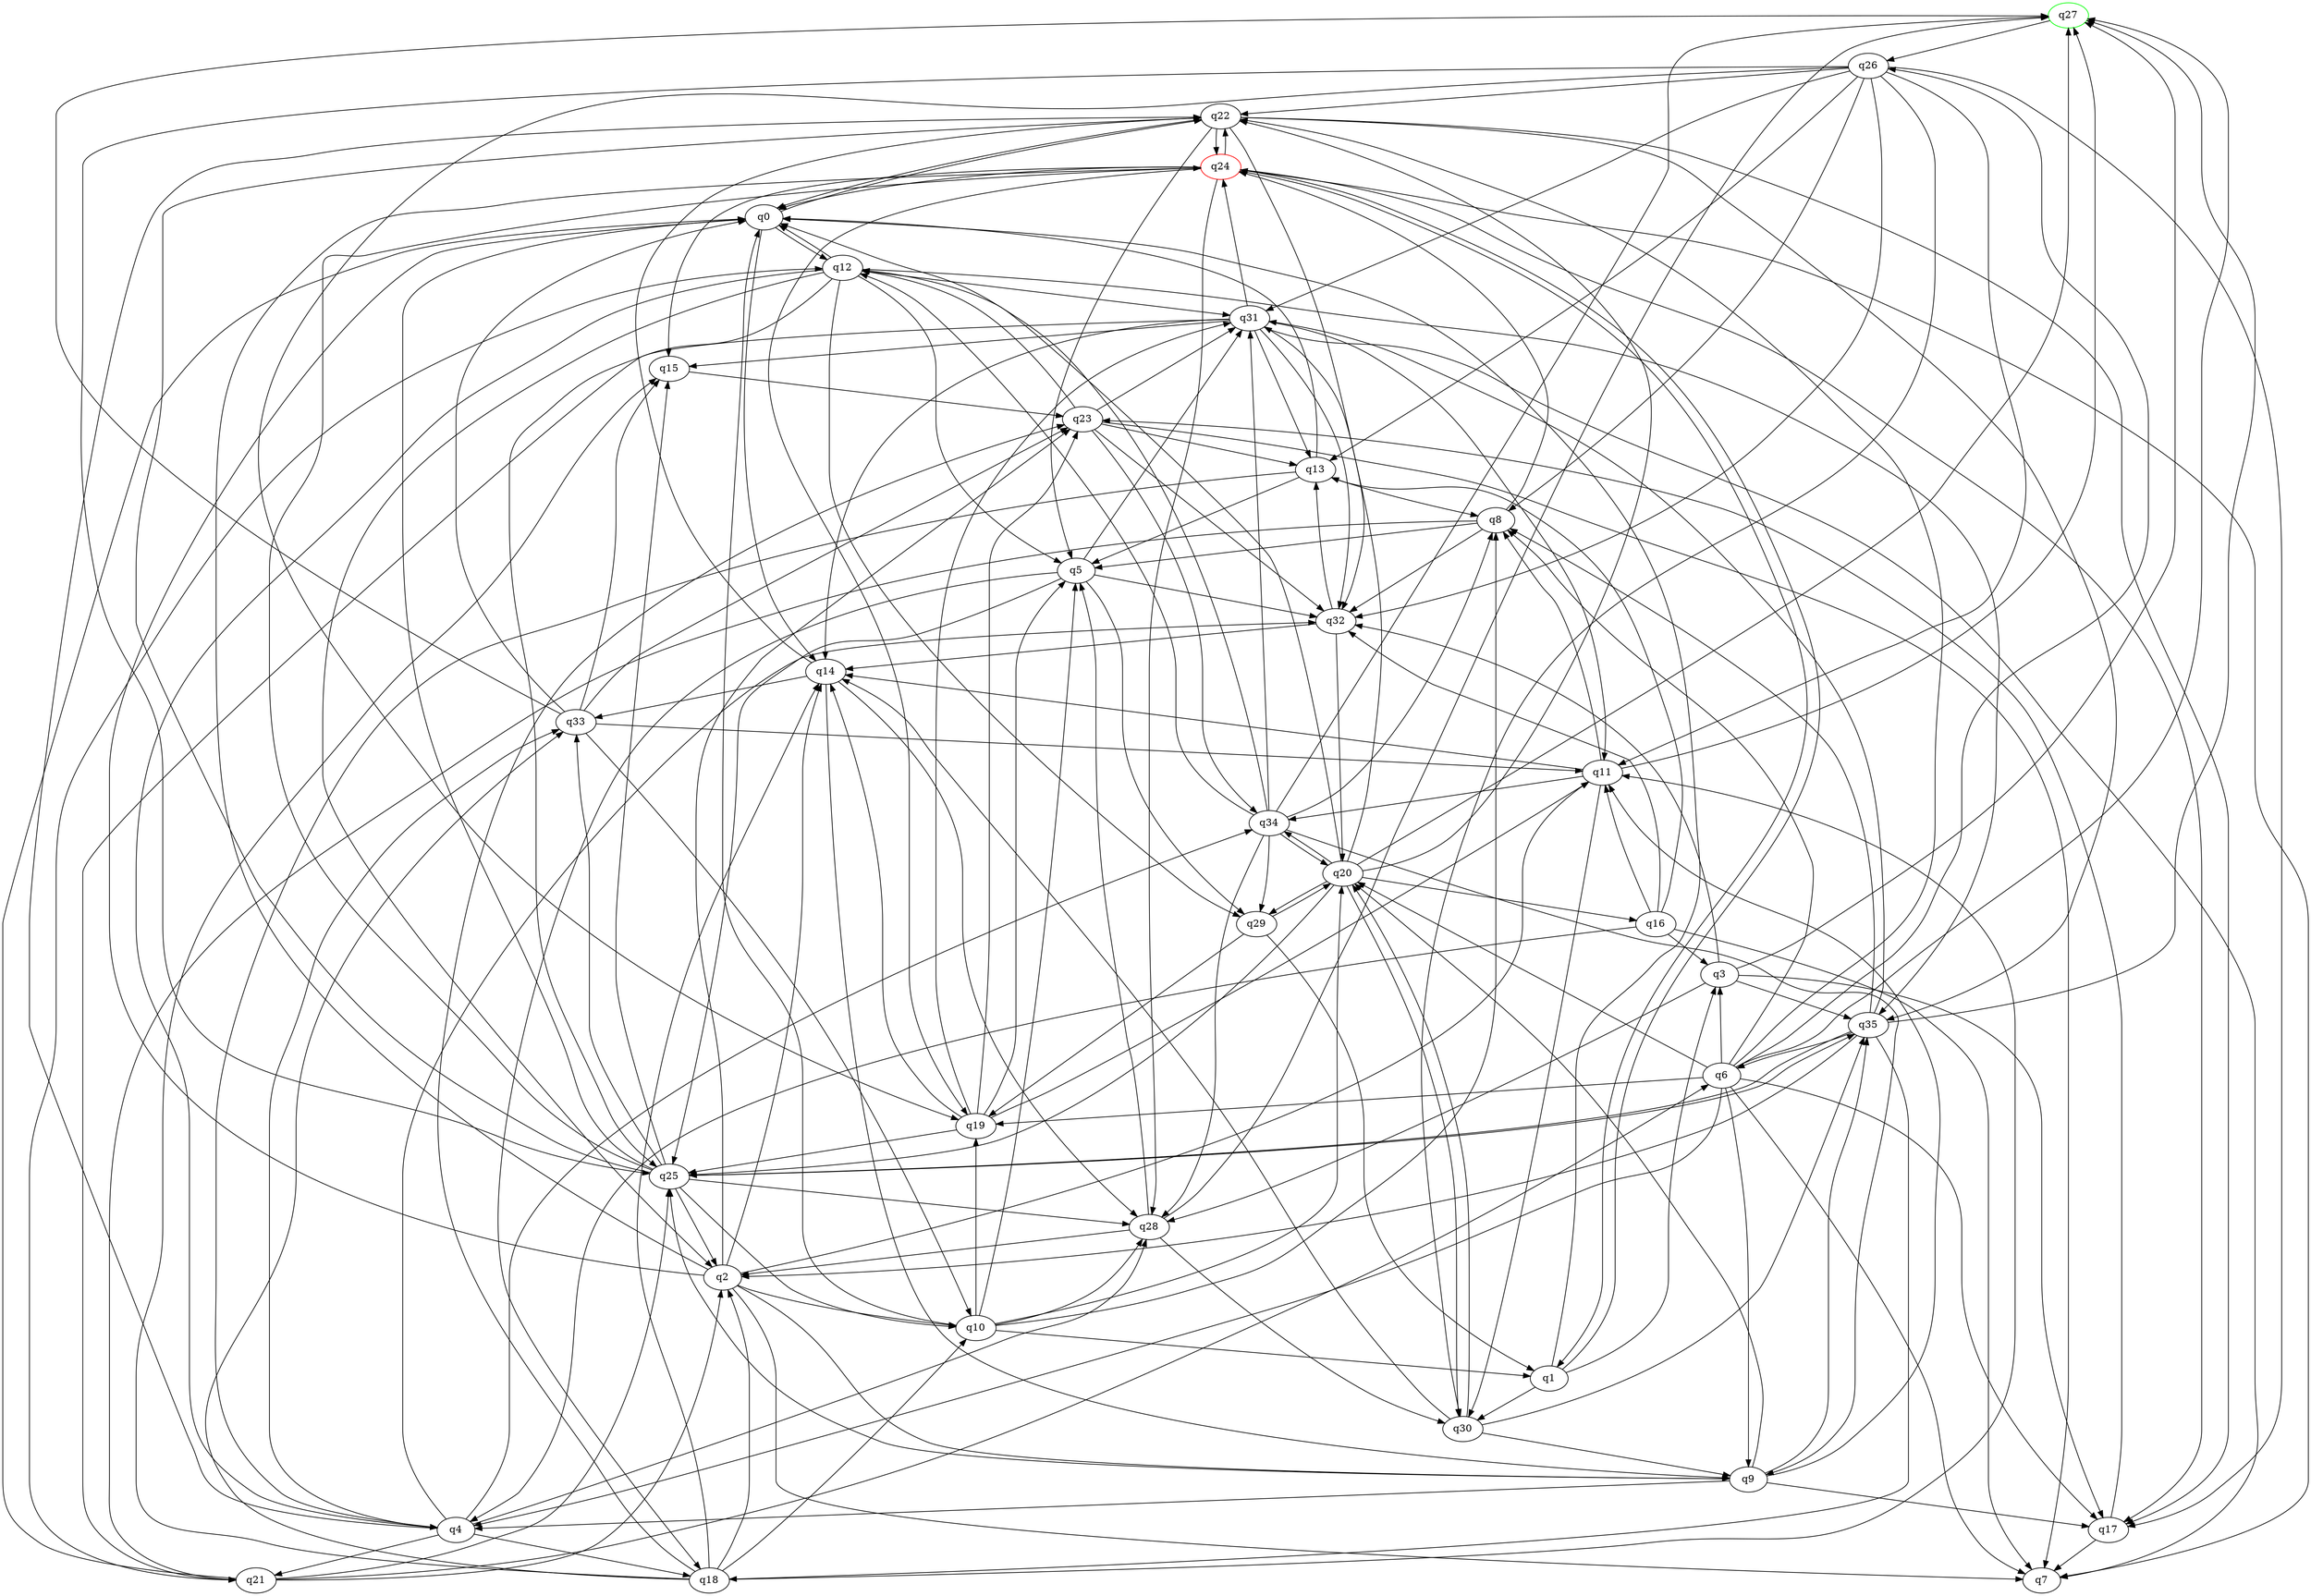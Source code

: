 digraph A{
q27 [initial=1,color=green];
q24 [final=1,color=red];
q0 -> q12;
q0 -> q14;
q0 -> q22;
q1 -> q0;
q1 -> q3;
q1 -> q24;
q1 -> q30;
q2 -> q0;
q2 -> q7;
q2 -> q9;
q2 -> q10;
q2 -> q11;
q2 -> q14;
q2 -> q23;
q2 -> q24;
q3 -> q17;
q3 -> q27;
q3 -> q28;
q3 -> q32;
q3 -> q35;
q4 -> q18;
q4 -> q21;
q4 -> q22;
q4 -> q28;
q4 -> q32;
q4 -> q33;
q4 -> q34;
q5 -> q18;
q5 -> q25;
q5 -> q29;
q5 -> q31;
q5 -> q32;
q6 -> q3;
q6 -> q4;
q6 -> q7;
q6 -> q8;
q6 -> q9;
q6 -> q17;
q6 -> q19;
q6 -> q20;
q6 -> q22;
q6 -> q26;
q6 -> q27;
q8 -> q5;
q8 -> q21;
q8 -> q24;
q8 -> q32;
q9 -> q4;
q9 -> q11;
q9 -> q17;
q9 -> q20;
q9 -> q25;
q9 -> q35;
q10 -> q0;
q10 -> q1;
q10 -> q5;
q10 -> q8;
q10 -> q19;
q10 -> q20;
q10 -> q28;
q11 -> q8;
q11 -> q14;
q11 -> q27;
q11 -> q30;
q11 -> q34;
q12 -> q0;
q12 -> q2;
q12 -> q4;
q12 -> q5;
q12 -> q25;
q12 -> q29;
q12 -> q31;
q12 -> q35;
q13 -> q0;
q13 -> q4;
q13 -> q5;
q13 -> q8;
q14 -> q9;
q14 -> q22;
q14 -> q28;
q14 -> q33;
q15 -> q23;
q16 -> q3;
q16 -> q4;
q16 -> q7;
q16 -> q11;
q16 -> q13;
q16 -> q32;
q17 -> q7;
q17 -> q23;
q18 -> q2;
q18 -> q10;
q18 -> q11;
q18 -> q14;
q18 -> q15;
q18 -> q23;
q18 -> q33;
q19 -> q5;
q19 -> q11;
q19 -> q14;
q19 -> q23;
q19 -> q25;
q19 -> q31;
q20 -> q12;
q20 -> q16;
q20 -> q22;
q20 -> q25;
q20 -> q27;
q20 -> q29;
q20 -> q30;
q20 -> q31;
q20 -> q34;
q21 -> q0;
q21 -> q2;
q21 -> q6;
q21 -> q12;
q21 -> q25;
q22 -> q0;
q22 -> q5;
q22 -> q17;
q22 -> q24;
q22 -> q32;
q22 -> q35;
q23 -> q7;
q23 -> q12;
q23 -> q13;
q23 -> q31;
q23 -> q32;
q23 -> q34;
q24 -> q0;
q24 -> q1;
q24 -> q7;
q24 -> q15;
q24 -> q17;
q24 -> q19;
q24 -> q22;
q24 -> q28;
q25 -> q0;
q25 -> q2;
q25 -> q10;
q25 -> q15;
q25 -> q22;
q25 -> q24;
q25 -> q28;
q25 -> q33;
q25 -> q35;
q26 -> q8;
q26 -> q11;
q26 -> q13;
q26 -> q17;
q26 -> q19;
q26 -> q22;
q26 -> q25;
q26 -> q30;
q26 -> q31;
q26 -> q32;
q27 -> q26;
q28 -> q2;
q28 -> q5;
q28 -> q27;
q28 -> q30;
q29 -> q1;
q29 -> q19;
q29 -> q20;
q30 -> q9;
q30 -> q14;
q30 -> q20;
q30 -> q35;
q31 -> q7;
q31 -> q11;
q31 -> q13;
q31 -> q14;
q31 -> q15;
q31 -> q21;
q31 -> q24;
q31 -> q32;
q32 -> q13;
q32 -> q14;
q32 -> q20;
q33 -> q0;
q33 -> q10;
q33 -> q11;
q33 -> q15;
q33 -> q23;
q33 -> q27;
q34 -> q0;
q34 -> q8;
q34 -> q9;
q34 -> q12;
q34 -> q20;
q34 -> q27;
q34 -> q28;
q34 -> q29;
q34 -> q31;
q35 -> q2;
q35 -> q6;
q35 -> q8;
q35 -> q18;
q35 -> q25;
q35 -> q27;
q35 -> q31;
}